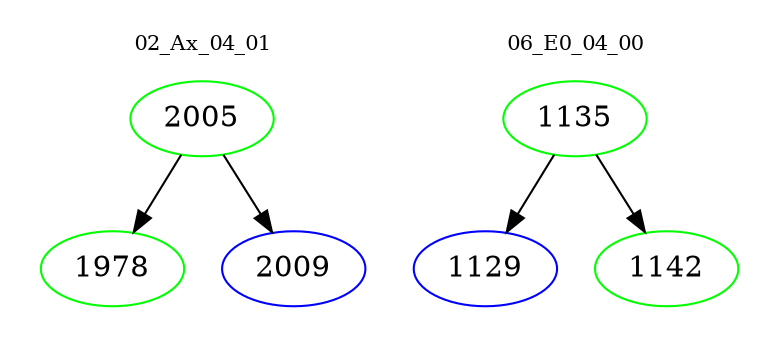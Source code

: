 digraph{
subgraph cluster_0 {
color = white
label = "02_Ax_04_01";
fontsize=10;
T0_2005 [label="2005", color="green"]
T0_2005 -> T0_1978 [color="black"]
T0_1978 [label="1978", color="green"]
T0_2005 -> T0_2009 [color="black"]
T0_2009 [label="2009", color="blue"]
}
subgraph cluster_1 {
color = white
label = "06_E0_04_00";
fontsize=10;
T1_1135 [label="1135", color="green"]
T1_1135 -> T1_1129 [color="black"]
T1_1129 [label="1129", color="blue"]
T1_1135 -> T1_1142 [color="black"]
T1_1142 [label="1142", color="green"]
}
}
